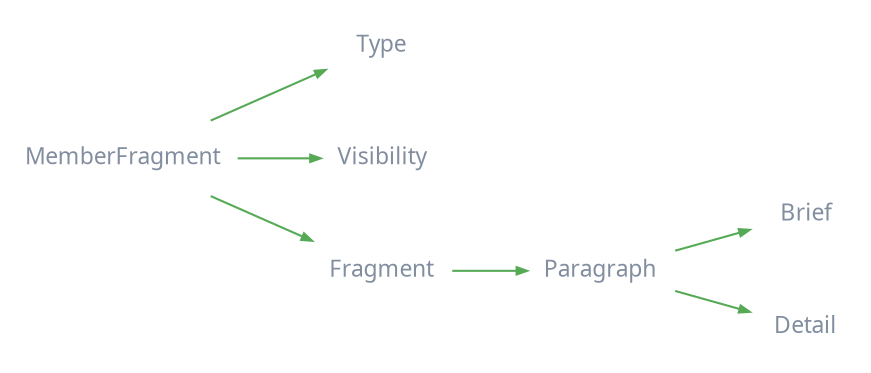 
digraph {
    bgcolor = none;
    rankdir = "LR";

    node [shape=none fontname= "Segoe UI" fontcolor="#828EA0FF" fontsize="11"]
    edge [arrowsize = 0.5 color="#56AA56FF"]

    MemberFragment->Type;
    MemberFragment->Visibility;

    MemberFragment->Fragment;
    
    Fragment->Paragraph;
    Paragraph->Brief;
    Paragraph->Detail;
}


